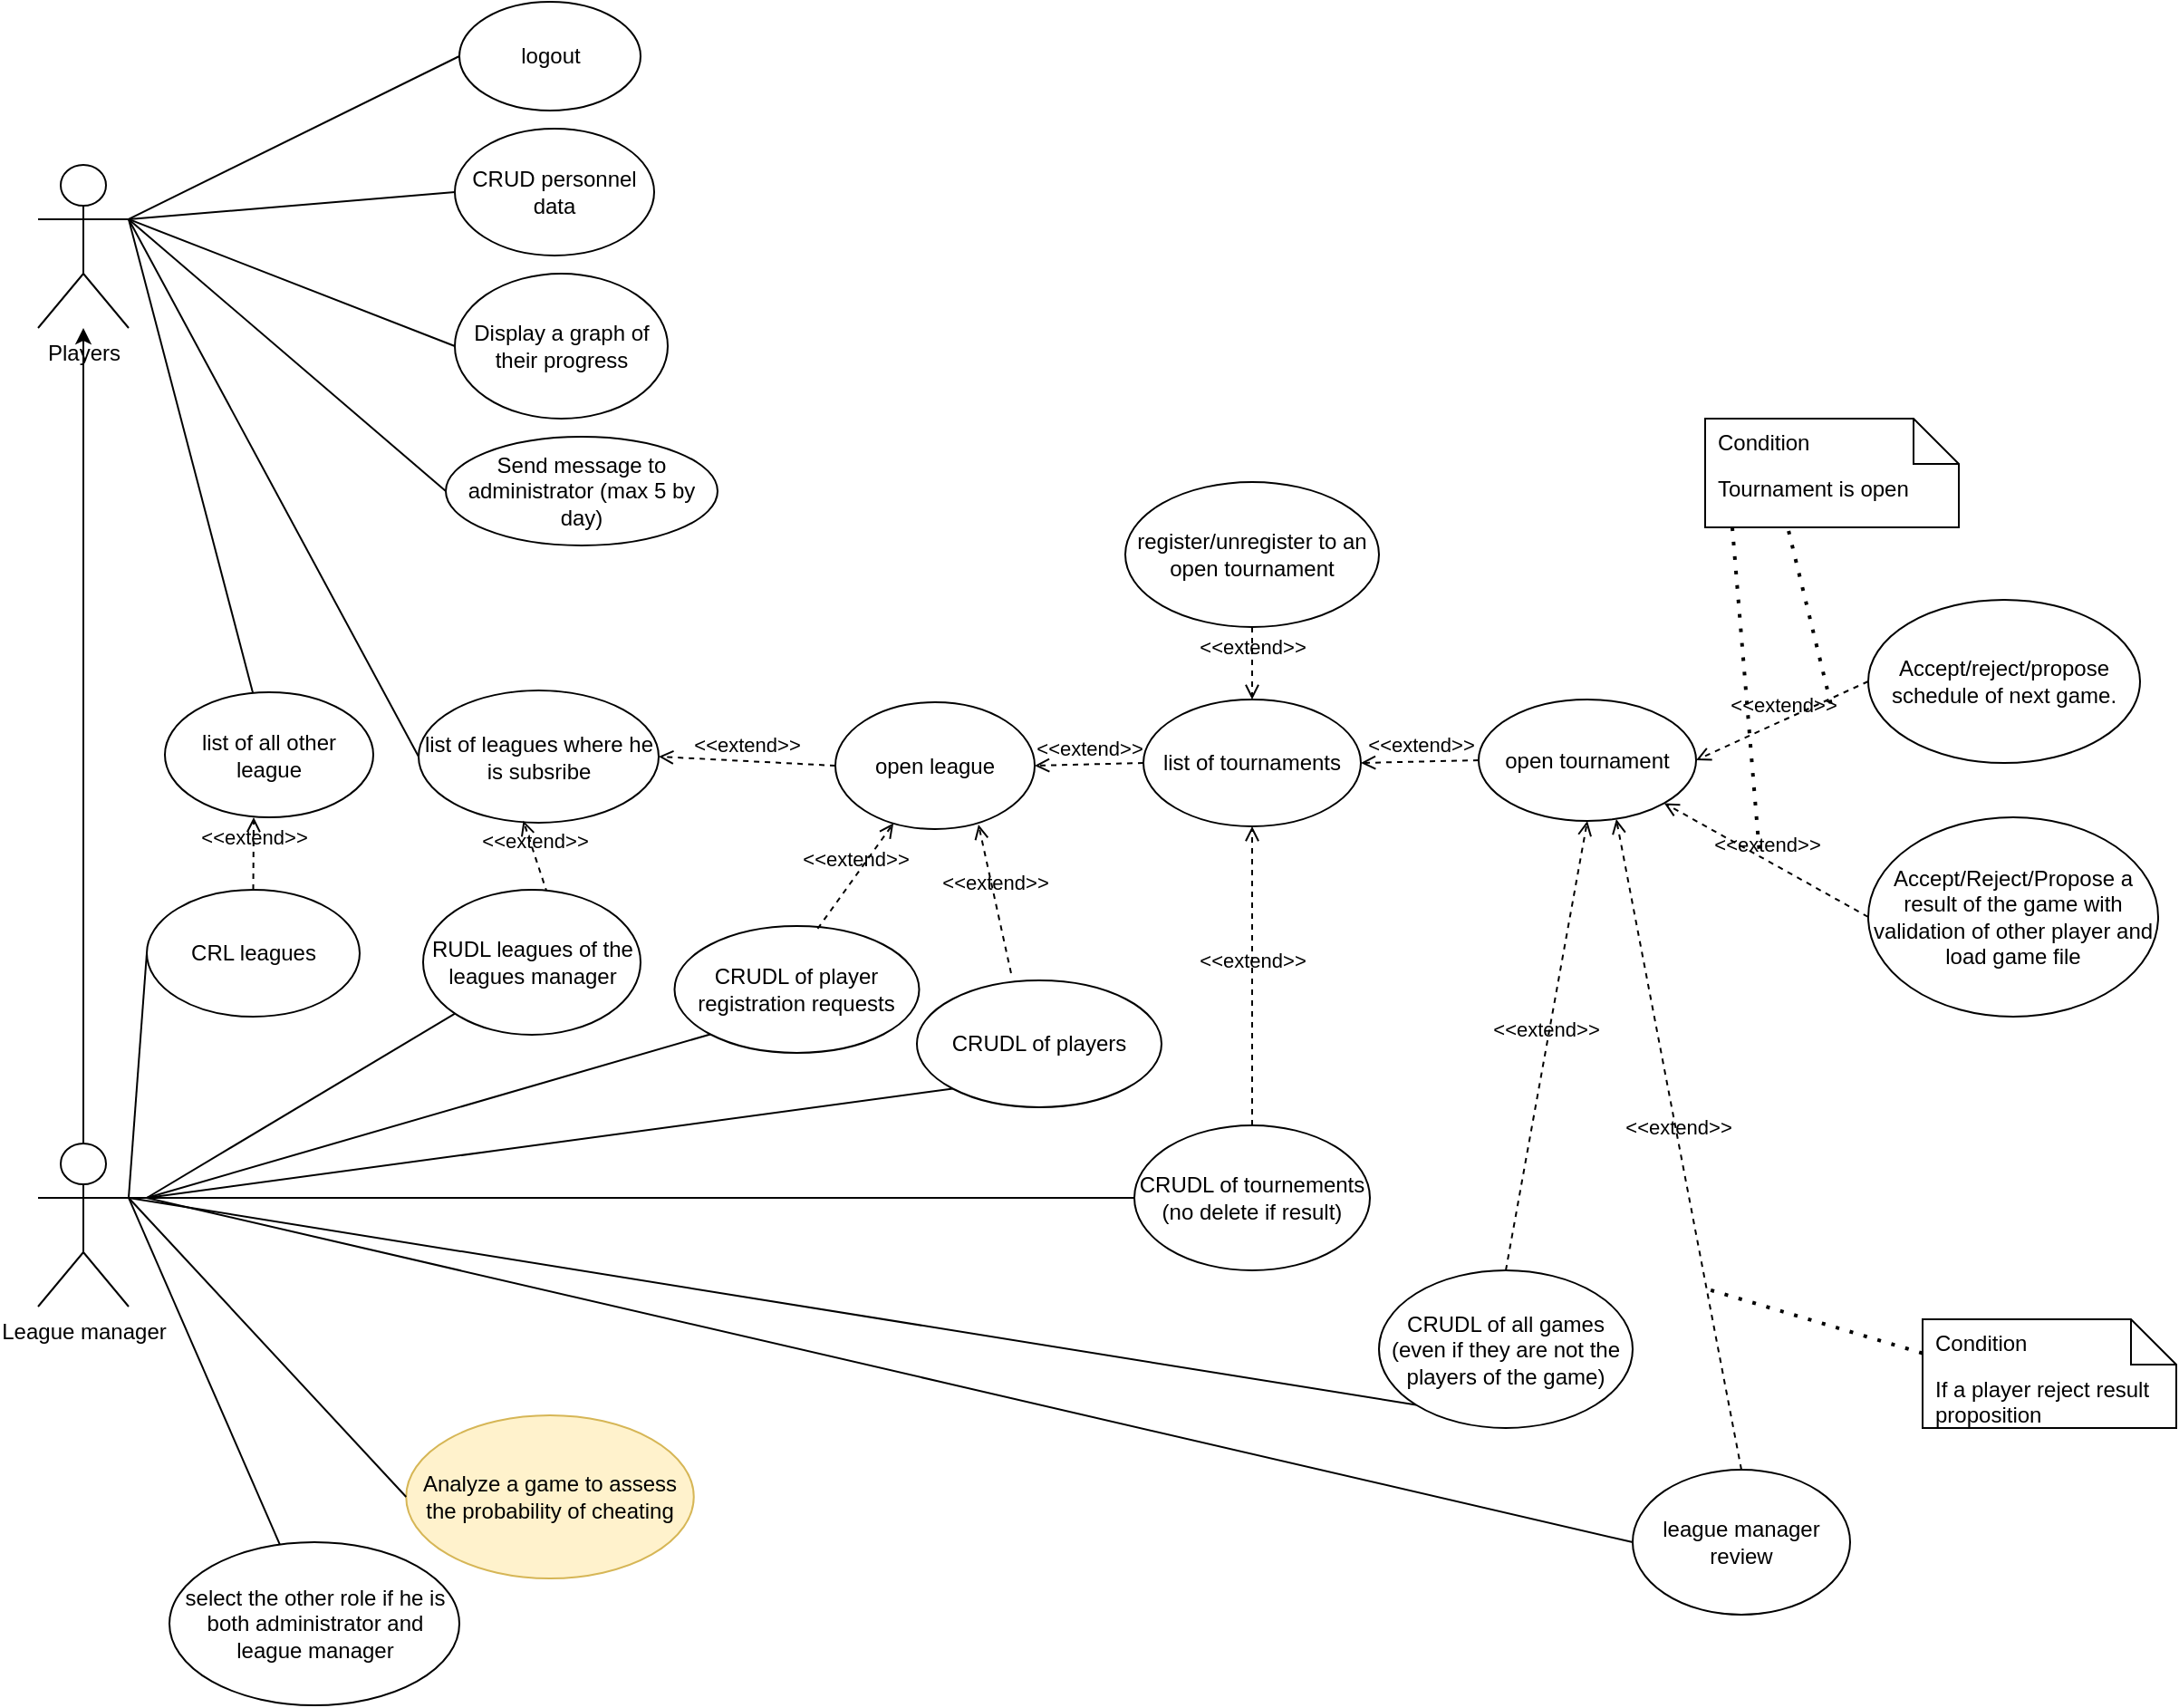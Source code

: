 <mxfile version="16.4.11" type="device"><diagram name="Page-1" id="9f46799a-70d6-7492-0946-bef42562c5a5"><mxGraphModel dx="1422" dy="697" grid="1" gridSize="10" guides="1" tooltips="1" connect="1" arrows="1" fold="1" page="1" pageScale="1" pageWidth="1100" pageHeight="850" background="none" math="0" shadow="0"><root><mxCell id="0"/><mxCell id="1" parent="0"/><mxCell id="xphGnnh3EaIW5qy6hB0P-12" style="edgeStyle=orthogonalEdgeStyle;rounded=0;orthogonalLoop=1;jettySize=auto;html=1;" parent="1" source="xphGnnh3EaIW5qy6hB0P-1" target="xphGnnh3EaIW5qy6hB0P-10" edge="1"><mxGeometry relative="1" as="geometry"/></mxCell><mxCell id="xphGnnh3EaIW5qy6hB0P-1" value="League manager" style="shape=umlActor;verticalLabelPosition=bottom;verticalAlign=top;html=1;outlineConnect=0;" parent="1" vertex="1"><mxGeometry x="110" y="670" width="50" height="90" as="geometry"/></mxCell><mxCell id="xphGnnh3EaIW5qy6hB0P-10" value="Players" style="shape=umlActor;verticalLabelPosition=bottom;verticalAlign=top;html=1;outlineConnect=0;" parent="1" vertex="1"><mxGeometry x="110" y="130" width="50" height="90" as="geometry"/></mxCell><mxCell id="xphGnnh3EaIW5qy6hB0P-21" value="logout" style="ellipse;whiteSpace=wrap;html=1;" parent="1" vertex="1"><mxGeometry x="342.5" y="40" width="100" height="60" as="geometry"/></mxCell><mxCell id="xphGnnh3EaIW5qy6hB0P-23" value="list of&amp;nbsp;tournaments" style="ellipse;whiteSpace=wrap;html=1;" parent="1" vertex="1"><mxGeometry x="720" y="425" width="120" height="70" as="geometry"/></mxCell><mxCell id="xphGnnh3EaIW5qy6hB0P-24" value="list of leagues where he is subsribe" style="ellipse;whiteSpace=wrap;html=1;" parent="1" vertex="1"><mxGeometry x="320" y="420" width="132.5" height="73" as="geometry"/></mxCell><mxCell id="xphGnnh3EaIW5qy6hB0P-25" value="CRUD personnel data" style="ellipse;whiteSpace=wrap;html=1;" parent="1" vertex="1"><mxGeometry x="340" y="110" width="110" height="70" as="geometry"/></mxCell><mxCell id="xphGnnh3EaIW5qy6hB0P-26" value="open&amp;nbsp;tournament" style="ellipse;whiteSpace=wrap;html=1;" parent="1" vertex="1"><mxGeometry x="905" y="425" width="120" height="67" as="geometry"/></mxCell><mxCell id="xphGnnh3EaIW5qy6hB0P-27" value="open league" style="ellipse;whiteSpace=wrap;html=1;" parent="1" vertex="1"><mxGeometry x="550" y="426.5" width="110" height="70" as="geometry"/></mxCell><mxCell id="xphGnnh3EaIW5qy6hB0P-28" value="" style="endArrow=none;html=1;rounded=0;exitX=1;exitY=0.333;exitDx=0;exitDy=0;exitPerimeter=0;entryX=0;entryY=0.5;entryDx=0;entryDy=0;" parent="1" source="xphGnnh3EaIW5qy6hB0P-10" target="xphGnnh3EaIW5qy6hB0P-21" edge="1"><mxGeometry width="50" height="50" relative="1" as="geometry"><mxPoint x="520" y="300" as="sourcePoint"/><mxPoint x="570" y="250" as="targetPoint"/></mxGeometry></mxCell><mxCell id="xphGnnh3EaIW5qy6hB0P-29" value="" style="endArrow=none;html=1;rounded=0;exitX=1;exitY=0.333;exitDx=0;exitDy=0;exitPerimeter=0;entryX=0;entryY=0.5;entryDx=0;entryDy=0;" parent="1" source="xphGnnh3EaIW5qy6hB0P-10" target="xphGnnh3EaIW5qy6hB0P-24" edge="1"><mxGeometry width="50" height="50" relative="1" as="geometry"><mxPoint x="520" y="300" as="sourcePoint"/><mxPoint x="570" y="250" as="targetPoint"/></mxGeometry></mxCell><mxCell id="xphGnnh3EaIW5qy6hB0P-30" value="&amp;lt;&amp;lt;extend&amp;gt;&amp;gt;" style="html=1;verticalAlign=bottom;labelBackgroundColor=none;endArrow=open;endFill=0;dashed=1;rounded=0;exitX=0;exitY=0.5;exitDx=0;exitDy=0;entryX=1;entryY=0.5;entryDx=0;entryDy=0;" parent="1" source="xphGnnh3EaIW5qy6hB0P-27" target="xphGnnh3EaIW5qy6hB0P-24" edge="1"><mxGeometry width="160" relative="1" as="geometry"><mxPoint x="597.5" y="381" as="sourcePoint"/><mxPoint x="757.5" y="381" as="targetPoint"/></mxGeometry></mxCell><mxCell id="xphGnnh3EaIW5qy6hB0P-31" value="" style="endArrow=none;html=1;rounded=0;entryX=0;entryY=0.5;entryDx=0;entryDy=0;" parent="1" target="xphGnnh3EaIW5qy6hB0P-25" edge="1"><mxGeometry width="50" height="50" relative="1" as="geometry"><mxPoint x="160" y="160" as="sourcePoint"/><mxPoint x="570" y="250" as="targetPoint"/></mxGeometry></mxCell><mxCell id="xphGnnh3EaIW5qy6hB0P-32" value="&amp;lt;&amp;lt;extend&amp;gt;&amp;gt;" style="html=1;verticalAlign=bottom;labelBackgroundColor=none;endArrow=open;endFill=0;dashed=1;rounded=0;exitX=0;exitY=0.5;exitDx=0;exitDy=0;entryX=1;entryY=0.5;entryDx=0;entryDy=0;" parent="1" source="xphGnnh3EaIW5qy6hB0P-23" target="xphGnnh3EaIW5qy6hB0P-27" edge="1"><mxGeometry width="160" relative="1" as="geometry"><mxPoint x="625" y="400" as="sourcePoint"/><mxPoint x="785" y="400" as="targetPoint"/></mxGeometry></mxCell><mxCell id="xphGnnh3EaIW5qy6hB0P-33" value="&amp;lt;&amp;lt;extend&amp;gt;&amp;gt;" style="html=1;verticalAlign=bottom;labelBackgroundColor=none;endArrow=open;endFill=0;dashed=1;rounded=0;entryX=1;entryY=0.5;entryDx=0;entryDy=0;exitX=0;exitY=0.5;exitDx=0;exitDy=0;" parent="1" source="xphGnnh3EaIW5qy6hB0P-26" target="xphGnnh3EaIW5qy6hB0P-23" edge="1"><mxGeometry width="160" relative="1" as="geometry"><mxPoint x="625" y="400" as="sourcePoint"/><mxPoint x="785" y="400" as="targetPoint"/></mxGeometry></mxCell><mxCell id="xphGnnh3EaIW5qy6hB0P-34" value="register/unregister to an open tournament" style="ellipse;whiteSpace=wrap;html=1;" parent="1" vertex="1"><mxGeometry x="710" y="305" width="140" height="80" as="geometry"/></mxCell><mxCell id="xphGnnh3EaIW5qy6hB0P-36" value="&amp;lt;&amp;lt;extend&amp;gt;&amp;gt;" style="html=1;verticalAlign=bottom;labelBackgroundColor=none;endArrow=open;endFill=0;dashed=1;rounded=0;" parent="1" source="xphGnnh3EaIW5qy6hB0P-34" target="xphGnnh3EaIW5qy6hB0P-23" edge="1"><mxGeometry width="160" relative="1" as="geometry"><mxPoint x="625" y="400" as="sourcePoint"/><mxPoint x="785" y="400" as="targetPoint"/></mxGeometry></mxCell><mxCell id="xphGnnh3EaIW5qy6hB0P-37" value="Display a graph of their progress" style="ellipse;whiteSpace=wrap;html=1;" parent="1" vertex="1"><mxGeometry x="340" y="190" width="117.5" height="80" as="geometry"/></mxCell><mxCell id="xphGnnh3EaIW5qy6hB0P-40" value="&amp;lt;&amp;lt;extend&amp;gt;&amp;gt;" style="html=1;verticalAlign=bottom;labelBackgroundColor=none;endArrow=open;endFill=0;dashed=1;rounded=0;entryX=1;entryY=0.5;entryDx=0;entryDy=0;exitX=0;exitY=0.5;exitDx=0;exitDy=0;" parent="1" source="xphGnnh3EaIW5qy6hB0P-83" target="xphGnnh3EaIW5qy6hB0P-26" edge="1"><mxGeometry width="160" relative="1" as="geometry"><mxPoint x="1130" y="496.75" as="sourcePoint"/><mxPoint x="842.96" y="399" as="targetPoint"/></mxGeometry></mxCell><mxCell id="xphGnnh3EaIW5qy6hB0P-42" value="Tournament is open" style="shape=note2;boundedLbl=1;whiteSpace=wrap;html=1;size=25;verticalAlign=top;align=left;spacingLeft=5;" parent="1" vertex="1"><mxGeometry x="1030" y="270" width="140" height="60" as="geometry"/></mxCell><mxCell id="xphGnnh3EaIW5qy6hB0P-43" value="Condition" style="resizeWidth=1;part=1;strokeColor=none;fillColor=none;align=left;spacingLeft=5;" parent="xphGnnh3EaIW5qy6hB0P-42" vertex="1"><mxGeometry width="140" height="25" relative="1" as="geometry"/></mxCell><mxCell id="xphGnnh3EaIW5qy6hB0P-45" value="" style="endArrow=none;dashed=1;html=1;dashPattern=1 3;strokeWidth=2;rounded=0;exitX=0.329;exitY=1.033;exitDx=0;exitDy=0;exitPerimeter=0;" parent="1" source="xphGnnh3EaIW5qy6hB0P-42" edge="1"><mxGeometry width="50" height="50" relative="1" as="geometry"><mxPoint x="1130" y="250" as="sourcePoint"/><mxPoint x="1100" y="430" as="targetPoint"/></mxGeometry></mxCell><mxCell id="xphGnnh3EaIW5qy6hB0P-50" value="" style="endArrow=none;html=1;rounded=0;exitX=1;exitY=0.333;exitDx=0;exitDy=0;exitPerimeter=0;entryX=0;entryY=0.5;entryDx=0;entryDy=0;" parent="1" source="xphGnnh3EaIW5qy6hB0P-10" target="xphGnnh3EaIW5qy6hB0P-37" edge="1"><mxGeometry width="50" height="50" relative="1" as="geometry"><mxPoint x="520" y="370" as="sourcePoint"/><mxPoint x="570" y="320" as="targetPoint"/></mxGeometry></mxCell><mxCell id="xphGnnh3EaIW5qy6hB0P-54" value="CRL leagues" style="ellipse;whiteSpace=wrap;html=1;" parent="1" vertex="1"><mxGeometry x="170" y="530" width="117.5" height="70" as="geometry"/></mxCell><mxCell id="xphGnnh3EaIW5qy6hB0P-55" value="CRUDL of tournements (no delete if result)" style="ellipse;whiteSpace=wrap;html=1;" parent="1" vertex="1"><mxGeometry x="715" y="660" width="130" height="80" as="geometry"/></mxCell><mxCell id="xphGnnh3EaIW5qy6hB0P-56" value="CRUDL of players" style="ellipse;whiteSpace=wrap;html=1;" parent="1" vertex="1"><mxGeometry x="595" y="580" width="135" height="70" as="geometry"/></mxCell><mxCell id="xphGnnh3EaIW5qy6hB0P-58" value="CRUDL of player registration requests" style="ellipse;whiteSpace=wrap;html=1;" parent="1" vertex="1"><mxGeometry x="461.25" y="550" width="135" height="70" as="geometry"/></mxCell><mxCell id="xphGnnh3EaIW5qy6hB0P-61" value="CRUDL of all games (even if they are not the players of the game)" style="ellipse;whiteSpace=wrap;html=1;" parent="1" vertex="1"><mxGeometry x="850" y="740" width="140" height="87" as="geometry"/></mxCell><mxCell id="xphGnnh3EaIW5qy6hB0P-67" value="" style="endArrow=none;html=1;rounded=0;exitX=1;exitY=0.333;exitDx=0;exitDy=0;exitPerimeter=0;entryX=0;entryY=0.5;entryDx=0;entryDy=0;" parent="1" source="xphGnnh3EaIW5qy6hB0P-1" target="xphGnnh3EaIW5qy6hB0P-54" edge="1"><mxGeometry width="50" height="50" relative="1" as="geometry"><mxPoint x="172.5" y="490" as="sourcePoint"/><mxPoint x="377.5" y="670" as="targetPoint"/></mxGeometry></mxCell><mxCell id="xphGnnh3EaIW5qy6hB0P-68" value="&amp;lt;&amp;lt;extend&amp;gt;&amp;gt;" style="html=1;verticalAlign=bottom;labelBackgroundColor=none;endArrow=open;endFill=0;dashed=1;rounded=0;exitX=0.571;exitY=0.025;exitDx=0;exitDy=0;entryX=0.436;entryY=0.984;entryDx=0;entryDy=0;exitPerimeter=0;entryPerimeter=0;" parent="1" source="PJd4qcTLx460dKs5-dF9-3" target="xphGnnh3EaIW5qy6hB0P-24" edge="1"><mxGeometry width="160" relative="1" as="geometry"><mxPoint x="572.5" y="631" as="sourcePoint"/><mxPoint x="494.814" y="697.274" as="targetPoint"/></mxGeometry></mxCell><mxCell id="xphGnnh3EaIW5qy6hB0P-71" value="&amp;lt;&amp;lt;extend&amp;gt;&amp;gt;" style="html=1;verticalAlign=bottom;labelBackgroundColor=none;endArrow=open;endFill=0;dashed=1;rounded=0;entryX=0.5;entryY=1;entryDx=0;entryDy=0;" parent="1" source="xphGnnh3EaIW5qy6hB0P-55" target="xphGnnh3EaIW5qy6hB0P-23" edge="1"><mxGeometry width="160" relative="1" as="geometry"><mxPoint x="471.25" y="571" as="sourcePoint"/><mxPoint x="402.45" y="496.016" as="targetPoint"/></mxGeometry></mxCell><mxCell id="xphGnnh3EaIW5qy6hB0P-72" value="&amp;lt;&amp;lt;extend&amp;gt;&amp;gt;" style="html=1;verticalAlign=bottom;labelBackgroundColor=none;endArrow=open;endFill=0;dashed=1;rounded=0;entryX=0.5;entryY=1;entryDx=0;entryDy=0;exitX=0.5;exitY=0;exitDx=0;exitDy=0;" parent="1" source="xphGnnh3EaIW5qy6hB0P-61" target="xphGnnh3EaIW5qy6hB0P-26" edge="1"><mxGeometry width="160" relative="1" as="geometry"><mxPoint x="752.5" y="571" as="sourcePoint"/><mxPoint x="752.5" y="481" as="targetPoint"/></mxGeometry></mxCell><mxCell id="xphGnnh3EaIW5qy6hB0P-73" value="" style="endArrow=none;html=1;rounded=0;entryX=0;entryY=0.5;entryDx=0;entryDy=0;" parent="1" target="xphGnnh3EaIW5qy6hB0P-55" edge="1"><mxGeometry width="50" height="50" relative="1" as="geometry"><mxPoint x="160" y="700" as="sourcePoint"/><mxPoint x="280" y="625" as="targetPoint"/></mxGeometry></mxCell><mxCell id="xphGnnh3EaIW5qy6hB0P-74" value="" style="endArrow=none;html=1;rounded=0;entryX=0;entryY=1;entryDx=0;entryDy=0;" parent="1" target="xphGnnh3EaIW5qy6hB0P-61" edge="1"><mxGeometry width="50" height="50" relative="1" as="geometry"><mxPoint x="160" y="700" as="sourcePoint"/><mxPoint x="290" y="635" as="targetPoint"/></mxGeometry></mxCell><mxCell id="xphGnnh3EaIW5qy6hB0P-76" value="Analyze a game to assess the probability of cheating" style="ellipse;whiteSpace=wrap;html=1;fillColor=#fff2cc;strokeColor=#d6b656;" parent="1" vertex="1"><mxGeometry x="313.13" y="820" width="158.75" height="90" as="geometry"/></mxCell><mxCell id="xphGnnh3EaIW5qy6hB0P-77" value="" style="endArrow=none;html=1;rounded=0;entryX=0;entryY=0.5;entryDx=0;entryDy=0;" parent="1" target="xphGnnh3EaIW5qy6hB0P-76" edge="1"><mxGeometry width="50" height="50" relative="1" as="geometry"><mxPoint x="160" y="700" as="sourcePoint"/><mxPoint x="345.775" y="888" as="targetPoint"/></mxGeometry></mxCell><mxCell id="xphGnnh3EaIW5qy6hB0P-82" value="list of all other league" style="ellipse;whiteSpace=wrap;html=1;" parent="1" vertex="1"><mxGeometry x="180" y="421" width="115" height="69" as="geometry"/></mxCell><mxCell id="xphGnnh3EaIW5qy6hB0P-83" value="Accept/reject/propose schedule of next game." style="ellipse;whiteSpace=wrap;html=1;" parent="1" vertex="1"><mxGeometry x="1120" y="370" width="150" height="90" as="geometry"/></mxCell><mxCell id="xphGnnh3EaIW5qy6hB0P-84" value="Accept/Reject/Propose a result of the game with validation of other player and load game file" style="ellipse;whiteSpace=wrap;html=1;" parent="1" vertex="1"><mxGeometry x="1120" y="490" width="160" height="110" as="geometry"/></mxCell><mxCell id="xphGnnh3EaIW5qy6hB0P-86" value="&amp;lt;&amp;lt;extend&amp;gt;&amp;gt;" style="html=1;verticalAlign=bottom;labelBackgroundColor=none;endArrow=open;endFill=0;dashed=1;rounded=0;exitX=0.585;exitY=0.021;exitDx=0;exitDy=0;exitPerimeter=0;" parent="1" source="xphGnnh3EaIW5qy6hB0P-58" target="xphGnnh3EaIW5qy6hB0P-27" edge="1"><mxGeometry width="160" relative="1" as="geometry"><mxPoint x="540" y="462.5" as="sourcePoint"/><mxPoint x="462.5" y="471.5" as="targetPoint"/></mxGeometry></mxCell><mxCell id="xphGnnh3EaIW5qy6hB0P-87" value="&amp;lt;&amp;lt;extend&amp;gt;&amp;gt;" style="html=1;verticalAlign=bottom;labelBackgroundColor=none;endArrow=open;endFill=0;dashed=1;rounded=0;exitX=0.385;exitY=-0.057;exitDx=0;exitDy=0;entryX=0.718;entryY=0.964;entryDx=0;entryDy=0;entryPerimeter=0;exitPerimeter=0;" parent="1" source="xphGnnh3EaIW5qy6hB0P-56" target="xphGnnh3EaIW5qy6hB0P-27" edge="1"><mxGeometry width="160" relative="1" as="geometry"><mxPoint x="550" y="472.5" as="sourcePoint"/><mxPoint x="472.5" y="481.5" as="targetPoint"/></mxGeometry></mxCell><mxCell id="xphGnnh3EaIW5qy6hB0P-88" value="" style="endArrow=none;html=1;rounded=0;entryX=0;entryY=1;entryDx=0;entryDy=0;" parent="1" target="xphGnnh3EaIW5qy6hB0P-58" edge="1"><mxGeometry width="50" height="50" relative="1" as="geometry"><mxPoint x="170" y="700" as="sourcePoint"/><mxPoint x="715" y="681" as="targetPoint"/></mxGeometry></mxCell><mxCell id="xphGnnh3EaIW5qy6hB0P-89" value="" style="endArrow=none;html=1;rounded=0;entryX=0;entryY=1;entryDx=0;entryDy=0;" parent="1" target="xphGnnh3EaIW5qy6hB0P-56" edge="1"><mxGeometry width="50" height="50" relative="1" as="geometry"><mxPoint x="170" y="700" as="sourcePoint"/><mxPoint x="725" y="691" as="targetPoint"/></mxGeometry></mxCell><mxCell id="xphGnnh3EaIW5qy6hB0P-93" value="Send message to administrator (max 5 by day)" style="ellipse;whiteSpace=wrap;html=1;" parent="1" vertex="1"><mxGeometry x="335" y="280" width="150" height="60" as="geometry"/></mxCell><mxCell id="xphGnnh3EaIW5qy6hB0P-95" value="" style="endArrow=none;html=1;rounded=0;entryX=0;entryY=0.5;entryDx=0;entryDy=0;" parent="1" target="xphGnnh3EaIW5qy6hB0P-93" edge="1"><mxGeometry width="50" height="50" relative="1" as="geometry"><mxPoint x="160" y="160" as="sourcePoint"/><mxPoint x="350" y="240" as="targetPoint"/></mxGeometry></mxCell><mxCell id="PH6bxLo7mMsBR3i1HwgS-8" value="league manager review" style="ellipse;whiteSpace=wrap;html=1;" parent="1" vertex="1"><mxGeometry x="990" y="850" width="120" height="80" as="geometry"/></mxCell><mxCell id="PH6bxLo7mMsBR3i1HwgS-9" value="If a player reject result proposition" style="shape=note2;boundedLbl=1;whiteSpace=wrap;html=1;size=25;verticalAlign=top;align=left;spacingLeft=5;" parent="1" vertex="1"><mxGeometry x="1150" y="767" width="140" height="60" as="geometry"/></mxCell><mxCell id="PH6bxLo7mMsBR3i1HwgS-10" value="Condition" style="resizeWidth=1;part=1;strokeColor=none;fillColor=none;align=left;spacingLeft=5;" parent="PH6bxLo7mMsBR3i1HwgS-9" vertex="1"><mxGeometry width="140" height="25" relative="1" as="geometry"/></mxCell><mxCell id="PH6bxLo7mMsBR3i1HwgS-13" value="&amp;lt;&amp;lt;extend&amp;gt;&amp;gt;" style="html=1;verticalAlign=bottom;labelBackgroundColor=none;endArrow=open;endFill=0;dashed=1;rounded=0;entryX=1;entryY=1;entryDx=0;entryDy=0;exitX=0;exitY=0.5;exitDx=0;exitDy=0;" parent="1" source="xphGnnh3EaIW5qy6hB0P-84" target="xphGnnh3EaIW5qy6hB0P-26" edge="1"><mxGeometry width="160" relative="1" as="geometry"><mxPoint x="1140" y="506.75" as="sourcePoint"/><mxPoint x="1035" y="468.5" as="targetPoint"/></mxGeometry></mxCell><mxCell id="PH6bxLo7mMsBR3i1HwgS-16" value="" style="endArrow=none;dashed=1;html=1;dashPattern=1 3;strokeWidth=2;rounded=0;exitX=0.107;exitY=1;exitDx=0;exitDy=0;exitPerimeter=0;" parent="1" source="xphGnnh3EaIW5qy6hB0P-42" edge="1"><mxGeometry width="50" height="50" relative="1" as="geometry"><mxPoint x="1092" y="353" as="sourcePoint"/><mxPoint x="1060" y="510" as="targetPoint"/></mxGeometry></mxCell><mxCell id="PH6bxLo7mMsBR3i1HwgS-17" value="&amp;lt;&amp;lt;extend&amp;gt;&amp;gt;" style="html=1;verticalAlign=bottom;labelBackgroundColor=none;endArrow=open;endFill=0;dashed=1;rounded=0;entryX=0.633;entryY=0.985;entryDx=0;entryDy=0;exitX=0.5;exitY=0;exitDx=0;exitDy=0;entryPerimeter=0;" parent="1" source="PH6bxLo7mMsBR3i1HwgS-8" target="xphGnnh3EaIW5qy6hB0P-26" edge="1"><mxGeometry width="160" relative="1" as="geometry"><mxPoint x="1124.05" y="681.98" as="sourcePoint"/><mxPoint x="1008" y="498.985" as="targetPoint"/></mxGeometry></mxCell><mxCell id="PH6bxLo7mMsBR3i1HwgS-19" value="" style="endArrow=none;dashed=1;html=1;dashPattern=1 3;strokeWidth=2;rounded=0;exitX=0;exitY=0.75;exitDx=0;exitDy=0;" parent="1" source="PH6bxLo7mMsBR3i1HwgS-10" edge="1"><mxGeometry width="50" height="50" relative="1" as="geometry"><mxPoint x="700" y="730" as="sourcePoint"/><mxPoint x="1030" y="750" as="targetPoint"/></mxGeometry></mxCell><mxCell id="PH6bxLo7mMsBR3i1HwgS-20" value="" style="endArrow=none;html=1;rounded=0;entryX=0;entryY=0.5;entryDx=0;entryDy=0;" parent="1" target="PH6bxLo7mMsBR3i1HwgS-8" edge="1"><mxGeometry width="50" height="50" relative="1" as="geometry"><mxPoint x="170" y="700" as="sourcePoint"/><mxPoint x="880.217" y="824.081" as="targetPoint"/></mxGeometry></mxCell><mxCell id="PJd4qcTLx460dKs5-dF9-1" value="&amp;lt;&amp;lt;extend&amp;gt;&amp;gt;" style="html=1;verticalAlign=bottom;labelBackgroundColor=none;endArrow=open;endFill=0;dashed=1;rounded=0;" edge="1" parent="1" source="xphGnnh3EaIW5qy6hB0P-54"><mxGeometry width="160" relative="1" as="geometry"><mxPoint x="405" y="560" as="sourcePoint"/><mxPoint x="229" y="490" as="targetPoint"/></mxGeometry></mxCell><mxCell id="PJd4qcTLx460dKs5-dF9-2" value="" style="endArrow=none;html=1;rounded=0;" edge="1" parent="1" target="xphGnnh3EaIW5qy6hB0P-82"><mxGeometry width="50" height="50" relative="1" as="geometry"><mxPoint x="160" y="160" as="sourcePoint"/><mxPoint x="350" y="471.5" as="targetPoint"/></mxGeometry></mxCell><mxCell id="PJd4qcTLx460dKs5-dF9-3" value="RUDL leagues of the leagues manager" style="ellipse;whiteSpace=wrap;html=1;" vertex="1" parent="1"><mxGeometry x="322.5" y="530" width="120" height="80" as="geometry"/></mxCell><mxCell id="PJd4qcTLx460dKs5-dF9-4" value="" style="endArrow=none;html=1;rounded=0;entryX=0;entryY=1;entryDx=0;entryDy=0;" edge="1" parent="1" target="PJd4qcTLx460dKs5-dF9-3"><mxGeometry width="50" height="50" relative="1" as="geometry"><mxPoint x="170" y="700" as="sourcePoint"/><mxPoint x="180" y="575" as="targetPoint"/></mxGeometry></mxCell><mxCell id="PJd4qcTLx460dKs5-dF9-5" value="select the other role if he is both administrator and league manager" style="ellipse;whiteSpace=wrap;html=1;" vertex="1" parent="1"><mxGeometry x="182.5" y="890" width="160" height="90" as="geometry"/></mxCell><mxCell id="PJd4qcTLx460dKs5-dF9-6" value="" style="endArrow=none;html=1;rounded=0;exitX=1;exitY=0.333;exitDx=0;exitDy=0;exitPerimeter=0;" edge="1" parent="1" source="xphGnnh3EaIW5qy6hB0P-1" target="PJd4qcTLx460dKs5-dF9-5"><mxGeometry width="50" height="50" relative="1" as="geometry"><mxPoint x="170" y="710" as="sourcePoint"/><mxPoint x="323.13" y="875" as="targetPoint"/></mxGeometry></mxCell></root></mxGraphModel></diagram></mxfile>